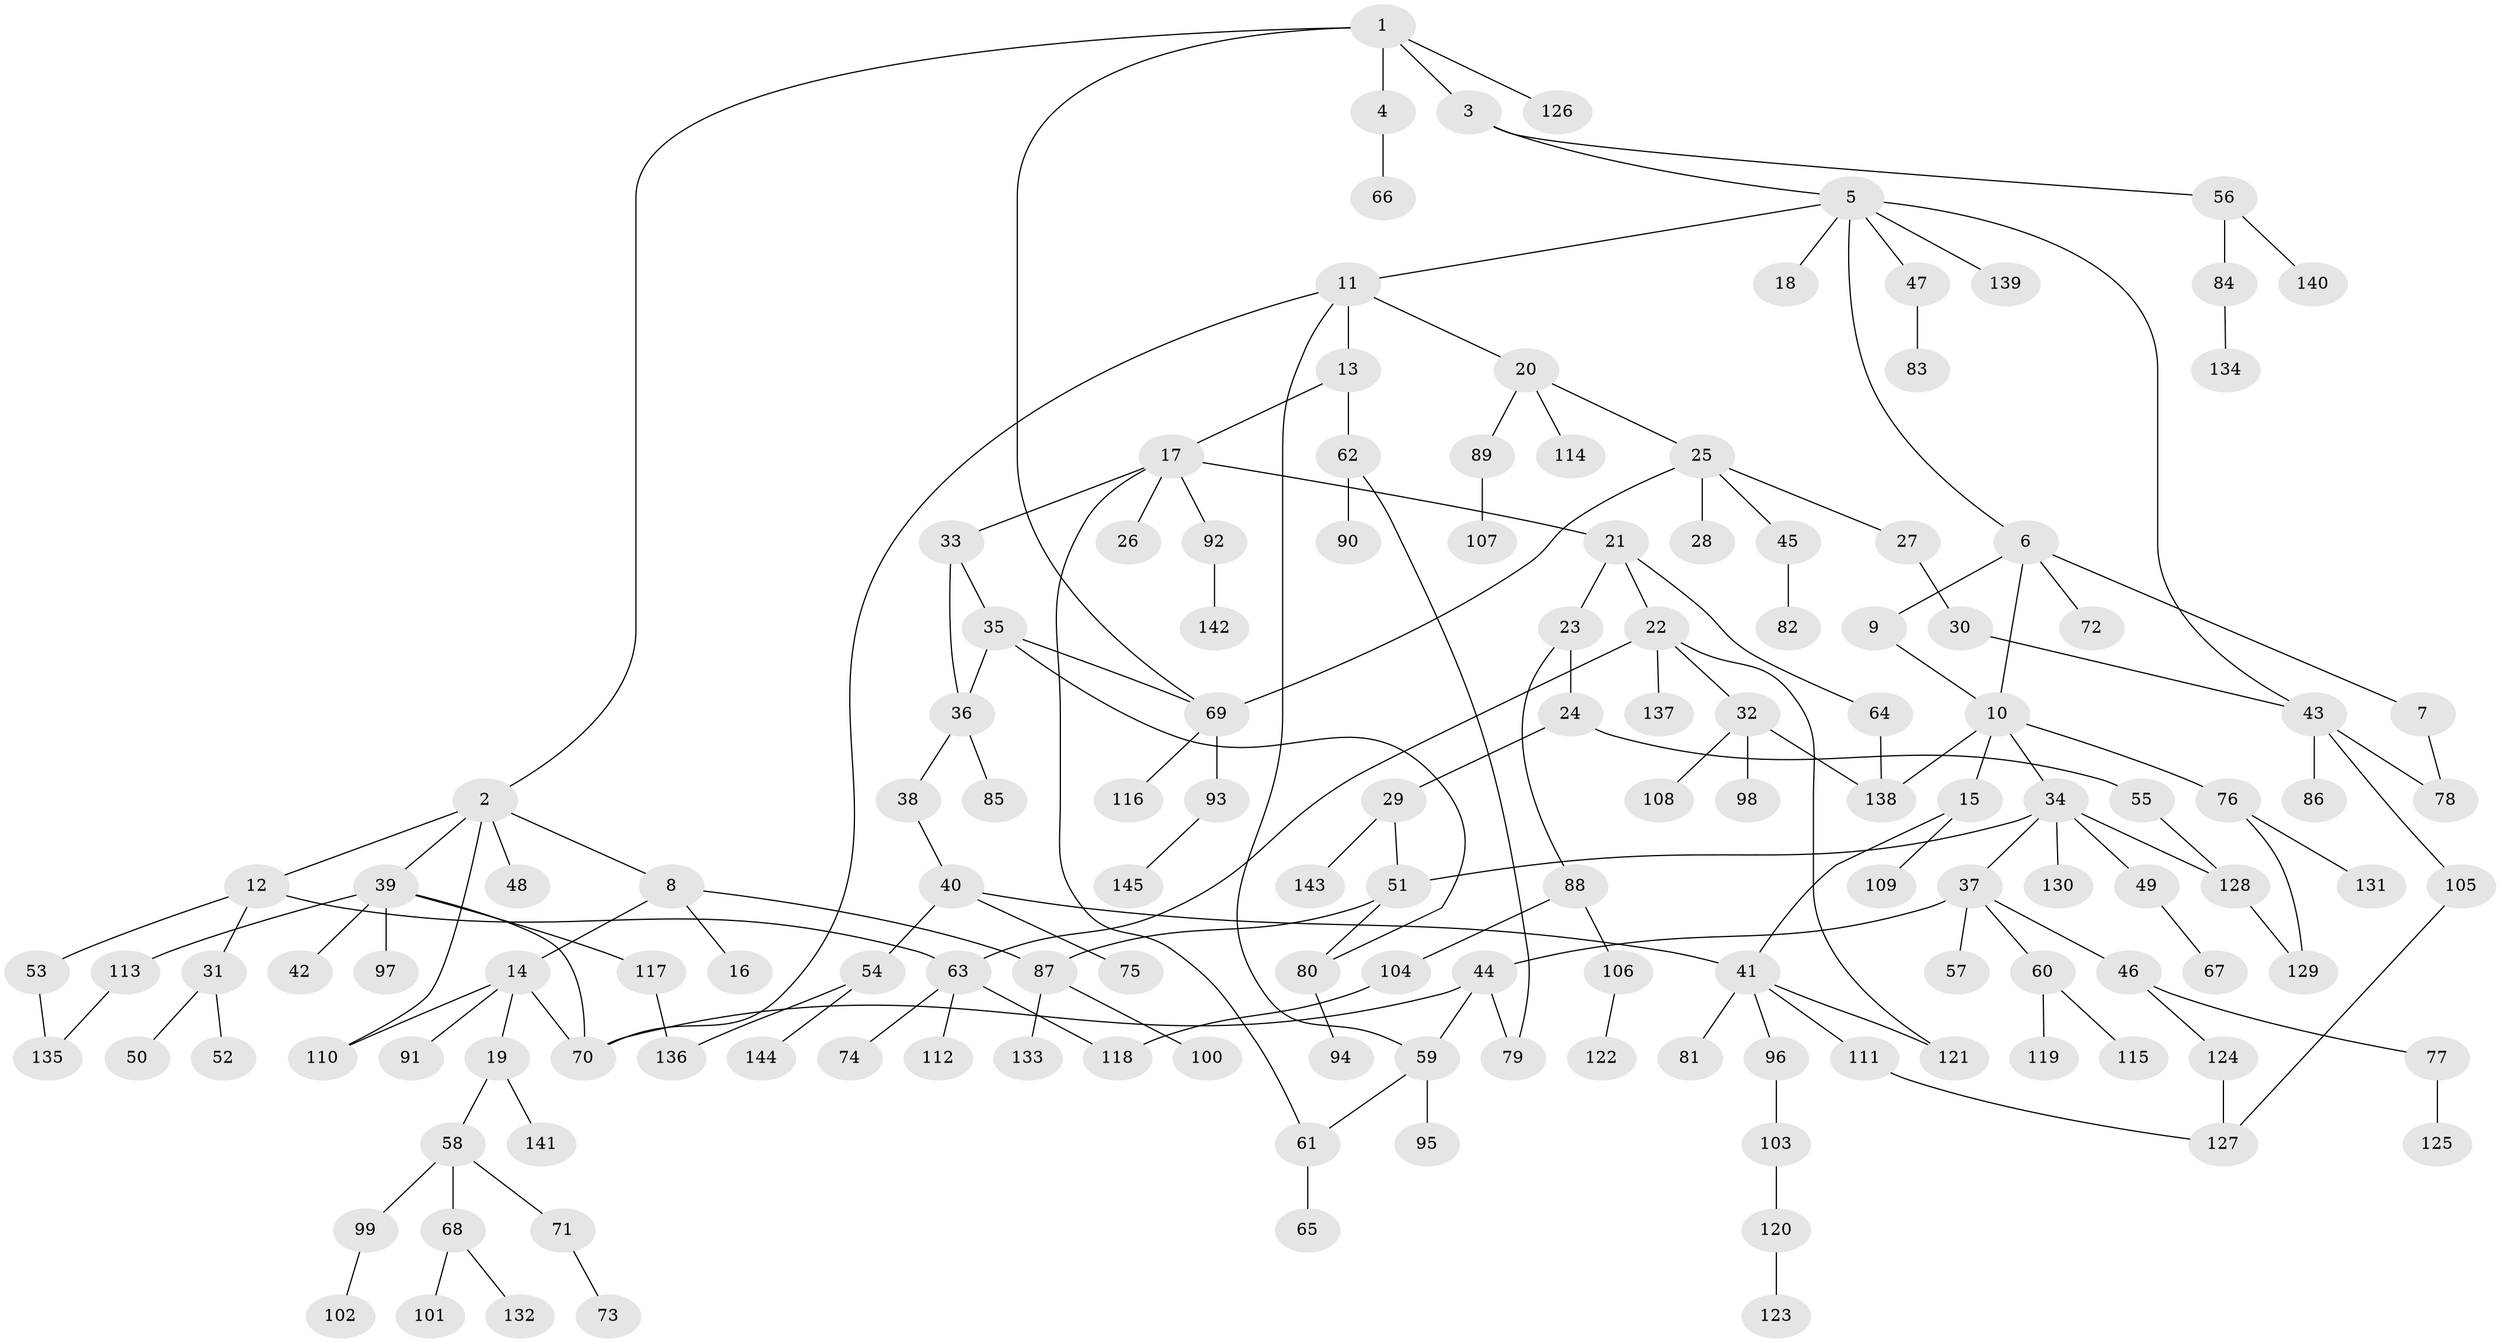 // coarse degree distribution, {4: 0.1188118811881188, 6: 0.039603960396039604, 8: 0.009900990099009901, 2: 0.21782178217821782, 3: 0.13861386138613863, 5: 0.0594059405940594, 1: 0.39603960396039606, 7: 0.009900990099009901, 9: 0.009900990099009901}
// Generated by graph-tools (version 1.1) at 2025/51/02/27/25 19:51:37]
// undirected, 145 vertices, 172 edges
graph export_dot {
graph [start="1"]
  node [color=gray90,style=filled];
  1;
  2;
  3;
  4;
  5;
  6;
  7;
  8;
  9;
  10;
  11;
  12;
  13;
  14;
  15;
  16;
  17;
  18;
  19;
  20;
  21;
  22;
  23;
  24;
  25;
  26;
  27;
  28;
  29;
  30;
  31;
  32;
  33;
  34;
  35;
  36;
  37;
  38;
  39;
  40;
  41;
  42;
  43;
  44;
  45;
  46;
  47;
  48;
  49;
  50;
  51;
  52;
  53;
  54;
  55;
  56;
  57;
  58;
  59;
  60;
  61;
  62;
  63;
  64;
  65;
  66;
  67;
  68;
  69;
  70;
  71;
  72;
  73;
  74;
  75;
  76;
  77;
  78;
  79;
  80;
  81;
  82;
  83;
  84;
  85;
  86;
  87;
  88;
  89;
  90;
  91;
  92;
  93;
  94;
  95;
  96;
  97;
  98;
  99;
  100;
  101;
  102;
  103;
  104;
  105;
  106;
  107;
  108;
  109;
  110;
  111;
  112;
  113;
  114;
  115;
  116;
  117;
  118;
  119;
  120;
  121;
  122;
  123;
  124;
  125;
  126;
  127;
  128;
  129;
  130;
  131;
  132;
  133;
  134;
  135;
  136;
  137;
  138;
  139;
  140;
  141;
  142;
  143;
  144;
  145;
  1 -- 2;
  1 -- 3;
  1 -- 4;
  1 -- 126;
  1 -- 69;
  2 -- 8;
  2 -- 12;
  2 -- 39;
  2 -- 48;
  2 -- 110;
  3 -- 5;
  3 -- 56;
  4 -- 66;
  5 -- 6;
  5 -- 11;
  5 -- 18;
  5 -- 43;
  5 -- 47;
  5 -- 139;
  6 -- 7;
  6 -- 9;
  6 -- 10;
  6 -- 72;
  7 -- 78;
  8 -- 14;
  8 -- 16;
  8 -- 87;
  9 -- 10;
  10 -- 15;
  10 -- 34;
  10 -- 76;
  10 -- 138;
  11 -- 13;
  11 -- 20;
  11 -- 59;
  11 -- 70;
  12 -- 31;
  12 -- 53;
  12 -- 63;
  13 -- 17;
  13 -- 62;
  14 -- 19;
  14 -- 91;
  14 -- 110;
  14 -- 70;
  15 -- 109;
  15 -- 41;
  17 -- 21;
  17 -- 26;
  17 -- 33;
  17 -- 61;
  17 -- 92;
  19 -- 58;
  19 -- 141;
  20 -- 25;
  20 -- 89;
  20 -- 114;
  21 -- 22;
  21 -- 23;
  21 -- 64;
  22 -- 32;
  22 -- 121;
  22 -- 137;
  22 -- 63;
  23 -- 24;
  23 -- 88;
  24 -- 29;
  24 -- 55;
  25 -- 27;
  25 -- 28;
  25 -- 45;
  25 -- 69;
  27 -- 30;
  29 -- 143;
  29 -- 51;
  30 -- 43;
  31 -- 50;
  31 -- 52;
  32 -- 98;
  32 -- 108;
  32 -- 138;
  33 -- 35;
  33 -- 36;
  34 -- 37;
  34 -- 49;
  34 -- 51;
  34 -- 130;
  34 -- 128;
  35 -- 36;
  35 -- 69;
  35 -- 80;
  36 -- 38;
  36 -- 85;
  37 -- 44;
  37 -- 46;
  37 -- 57;
  37 -- 60;
  38 -- 40;
  39 -- 42;
  39 -- 70;
  39 -- 97;
  39 -- 113;
  39 -- 117;
  40 -- 41;
  40 -- 54;
  40 -- 75;
  41 -- 81;
  41 -- 96;
  41 -- 111;
  41 -- 121;
  43 -- 78;
  43 -- 86;
  43 -- 105;
  44 -- 79;
  44 -- 70;
  44 -- 59;
  45 -- 82;
  46 -- 77;
  46 -- 124;
  47 -- 83;
  49 -- 67;
  51 -- 87;
  51 -- 80;
  53 -- 135;
  54 -- 136;
  54 -- 144;
  55 -- 128;
  56 -- 84;
  56 -- 140;
  58 -- 68;
  58 -- 71;
  58 -- 99;
  59 -- 95;
  59 -- 61;
  60 -- 115;
  60 -- 119;
  61 -- 65;
  62 -- 90;
  62 -- 79;
  63 -- 74;
  63 -- 112;
  63 -- 118;
  64 -- 138;
  68 -- 101;
  68 -- 132;
  69 -- 93;
  69 -- 116;
  71 -- 73;
  76 -- 131;
  76 -- 129;
  77 -- 125;
  80 -- 94;
  84 -- 134;
  87 -- 100;
  87 -- 133;
  88 -- 104;
  88 -- 106;
  89 -- 107;
  92 -- 142;
  93 -- 145;
  96 -- 103;
  99 -- 102;
  103 -- 120;
  104 -- 118;
  105 -- 127;
  106 -- 122;
  111 -- 127;
  113 -- 135;
  117 -- 136;
  120 -- 123;
  124 -- 127;
  128 -- 129;
}
